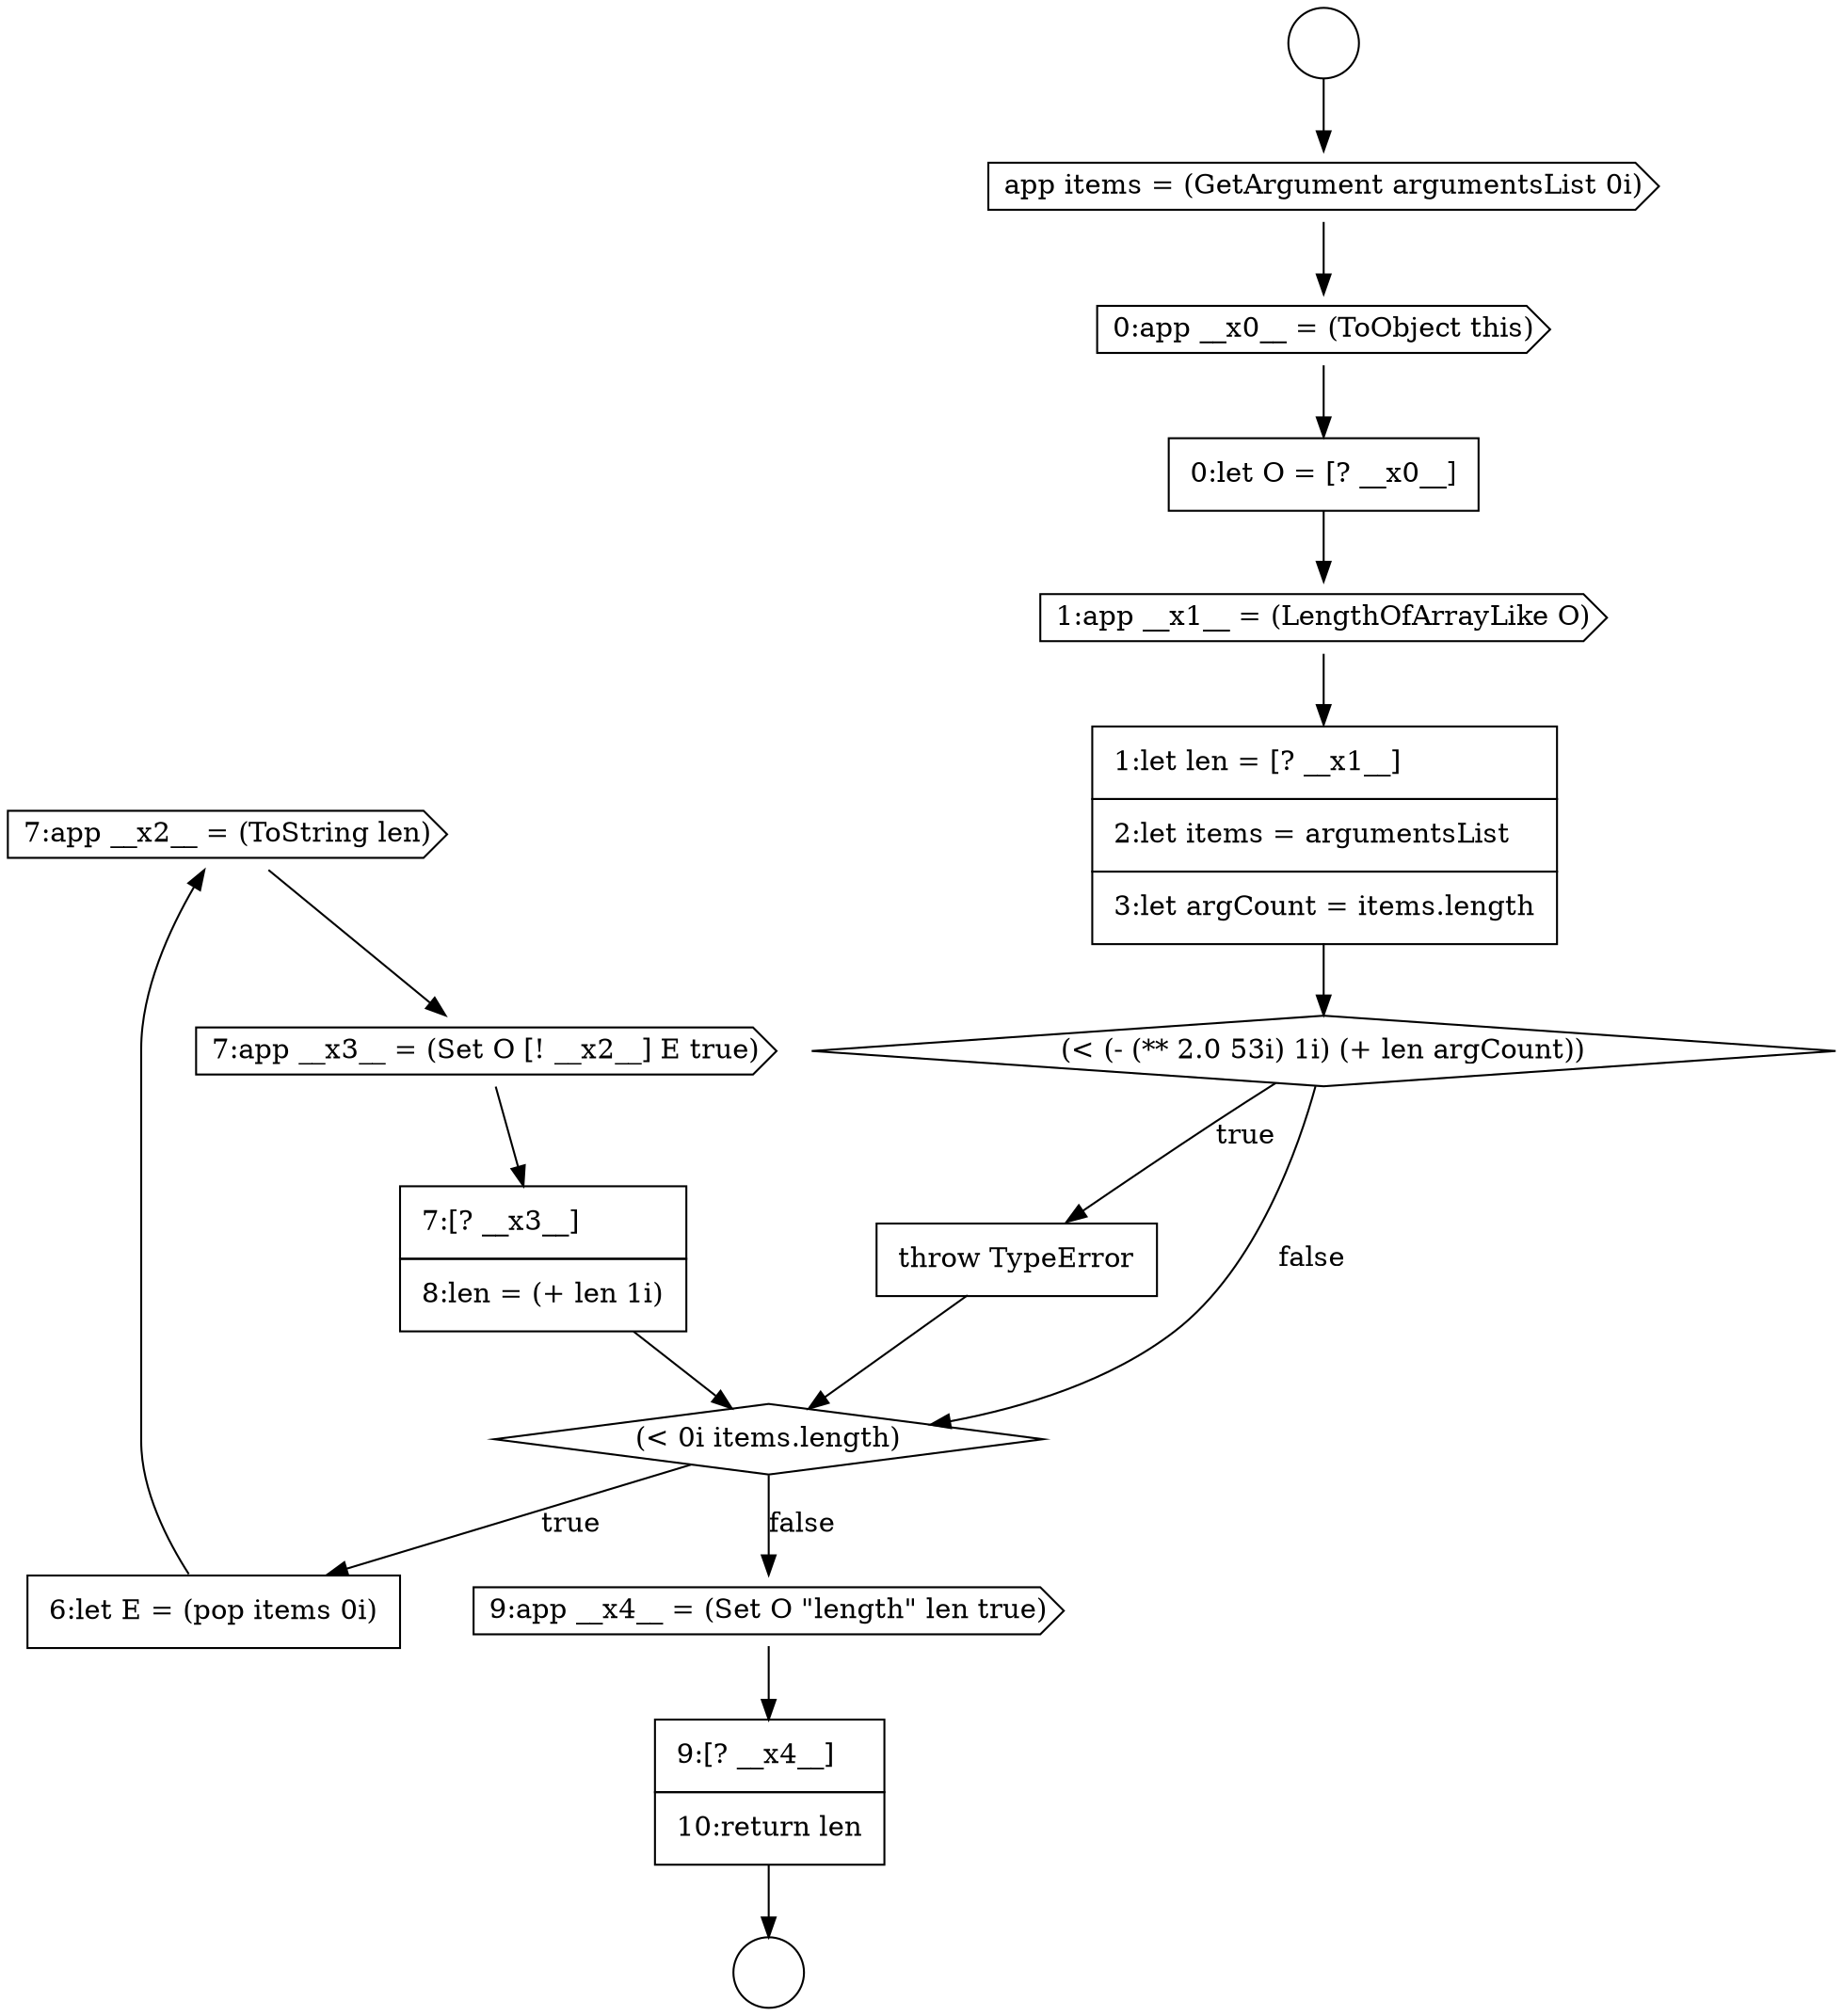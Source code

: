 digraph {
  node15889 [shape=cds, label=<<font color="black">7:app __x2__ = (ToString len)</font>> color="black" fillcolor="white" style=filled]
  node15885 [shape=diamond, label=<<font color="black">(&lt; (- (** 2.0 53i) 1i) (+ len argCount))</font>> color="black" fillcolor="white" style=filled]
  node15881 [shape=cds, label=<<font color="black">0:app __x0__ = (ToObject this)</font>> color="black" fillcolor="white" style=filled]
  node15892 [shape=cds, label=<<font color="black">9:app __x4__ = (Set O &quot;length&quot; len true)</font>> color="black" fillcolor="white" style=filled]
  node15886 [shape=none, margin=0, label=<<font color="black">
    <table border="0" cellborder="1" cellspacing="0" cellpadding="10">
      <tr><td align="left">throw TypeError</td></tr>
    </table>
  </font>> color="black" fillcolor="white" style=filled]
  node15882 [shape=none, margin=0, label=<<font color="black">
    <table border="0" cellborder="1" cellspacing="0" cellpadding="10">
      <tr><td align="left">0:let O = [? __x0__]</td></tr>
    </table>
  </font>> color="black" fillcolor="white" style=filled]
  node15887 [shape=diamond, label=<<font color="black">(&lt; 0i items.length)</font>> color="black" fillcolor="white" style=filled]
  node15890 [shape=cds, label=<<font color="black">7:app __x3__ = (Set O [! __x2__] E true)</font>> color="black" fillcolor="white" style=filled]
  node15878 [shape=circle label=" " color="black" fillcolor="white" style=filled]
  node15893 [shape=none, margin=0, label=<<font color="black">
    <table border="0" cellborder="1" cellspacing="0" cellpadding="10">
      <tr><td align="left">9:[? __x4__]</td></tr>
      <tr><td align="left">10:return len</td></tr>
    </table>
  </font>> color="black" fillcolor="white" style=filled]
  node15880 [shape=cds, label=<<font color="black">app items = (GetArgument argumentsList 0i)</font>> color="black" fillcolor="white" style=filled]
  node15891 [shape=none, margin=0, label=<<font color="black">
    <table border="0" cellborder="1" cellspacing="0" cellpadding="10">
      <tr><td align="left">7:[? __x3__]</td></tr>
      <tr><td align="left">8:len = (+ len 1i)</td></tr>
    </table>
  </font>> color="black" fillcolor="white" style=filled]
  node15883 [shape=cds, label=<<font color="black">1:app __x1__ = (LengthOfArrayLike O)</font>> color="black" fillcolor="white" style=filled]
  node15888 [shape=none, margin=0, label=<<font color="black">
    <table border="0" cellborder="1" cellspacing="0" cellpadding="10">
      <tr><td align="left">6:let E = (pop items 0i)</td></tr>
    </table>
  </font>> color="black" fillcolor="white" style=filled]
  node15884 [shape=none, margin=0, label=<<font color="black">
    <table border="0" cellborder="1" cellspacing="0" cellpadding="10">
      <tr><td align="left">1:let len = [? __x1__]</td></tr>
      <tr><td align="left">2:let items = argumentsList</td></tr>
      <tr><td align="left">3:let argCount = items.length</td></tr>
    </table>
  </font>> color="black" fillcolor="white" style=filled]
  node15879 [shape=circle label=" " color="black" fillcolor="white" style=filled]
  node15887 -> node15888 [label=<<font color="black">true</font>> color="black"]
  node15887 -> node15892 [label=<<font color="black">false</font>> color="black"]
  node15892 -> node15893 [ color="black"]
  node15885 -> node15886 [label=<<font color="black">true</font>> color="black"]
  node15885 -> node15887 [label=<<font color="black">false</font>> color="black"]
  node15891 -> node15887 [ color="black"]
  node15883 -> node15884 [ color="black"]
  node15884 -> node15885 [ color="black"]
  node15893 -> node15879 [ color="black"]
  node15888 -> node15889 [ color="black"]
  node15886 -> node15887 [ color="black"]
  node15882 -> node15883 [ color="black"]
  node15889 -> node15890 [ color="black"]
  node15880 -> node15881 [ color="black"]
  node15878 -> node15880 [ color="black"]
  node15881 -> node15882 [ color="black"]
  node15890 -> node15891 [ color="black"]
}
